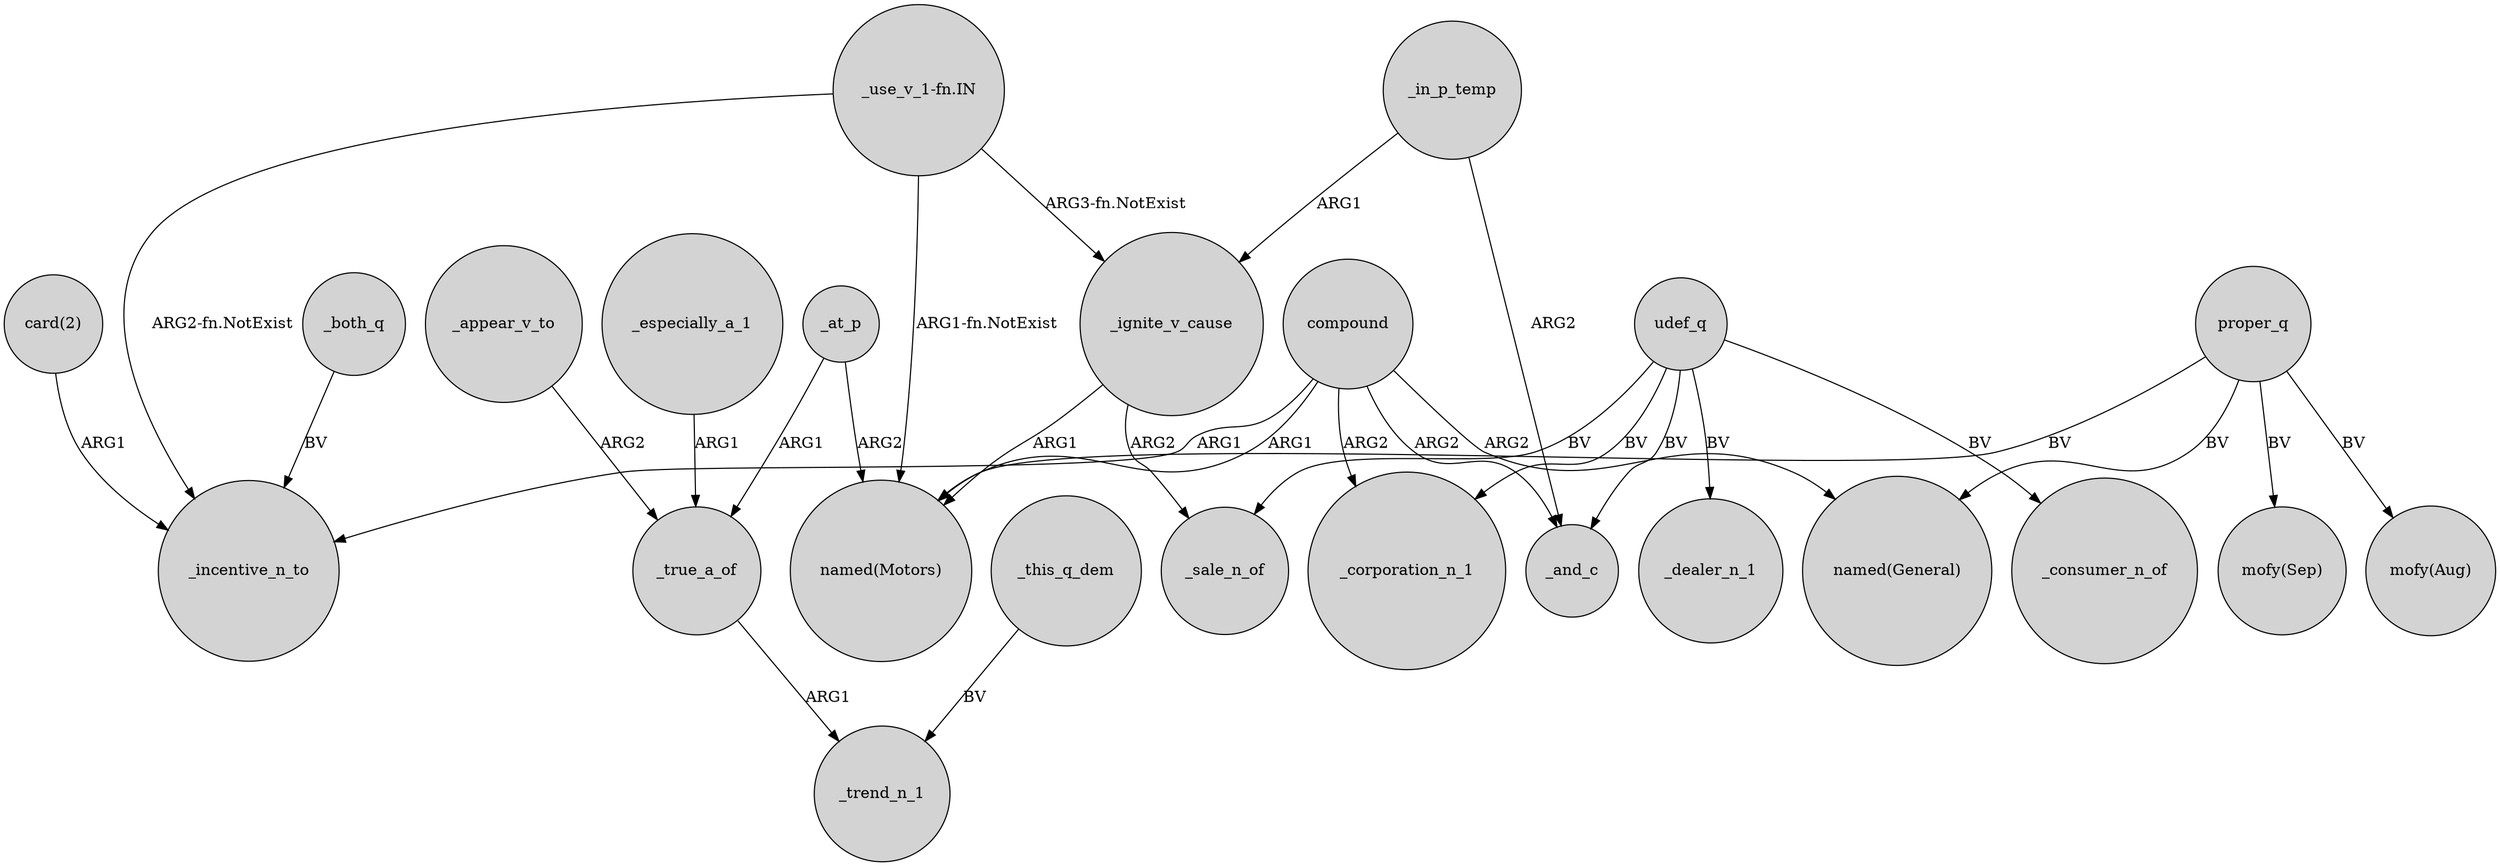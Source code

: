 digraph {
	node [shape=circle style=filled]
	"card(2)" -> _incentive_n_to [label=ARG1]
	_at_p -> _true_a_of [label=ARG1]
	_this_q_dem -> _trend_n_1 [label=BV]
	_ignite_v_cause -> _sale_n_of [label=ARG2]
	_especially_a_1 -> _true_a_of [label=ARG1]
	proper_q -> "named(Motors)" [label=BV]
	proper_q -> "named(General)" [label=BV]
	compound -> _corporation_n_1 [label=ARG2]
	proper_q -> "mofy(Sep)" [label=BV]
	compound -> "named(General)" [label=ARG2]
	udef_q -> _corporation_n_1 [label=BV]
	_appear_v_to -> _true_a_of [label=ARG2]
	compound -> _and_c [label=ARG2]
	"_use_v_1-fn.IN" -> _incentive_n_to [label="ARG2-fn.NotExist"]
	proper_q -> "mofy(Aug)" [label=BV]
	_true_a_of -> _trend_n_1 [label=ARG1]
	_both_q -> _incentive_n_to [label=BV]
	udef_q -> _consumer_n_of [label=BV]
	_at_p -> "named(Motors)" [label=ARG2]
	_ignite_v_cause -> "named(Motors)" [label=ARG1]
	_in_p_temp -> _and_c [label=ARG2]
	udef_q -> _sale_n_of [label=BV]
	udef_q -> _dealer_n_1 [label=BV]
	udef_q -> _and_c [label=BV]
	"_use_v_1-fn.IN" -> "named(Motors)" [label="ARG1-fn.NotExist"]
	compound -> _incentive_n_to [label=ARG1]
	"_use_v_1-fn.IN" -> _ignite_v_cause [label="ARG3-fn.NotExist"]
	compound -> "named(Motors)" [label=ARG1]
	_in_p_temp -> _ignite_v_cause [label=ARG1]
}
